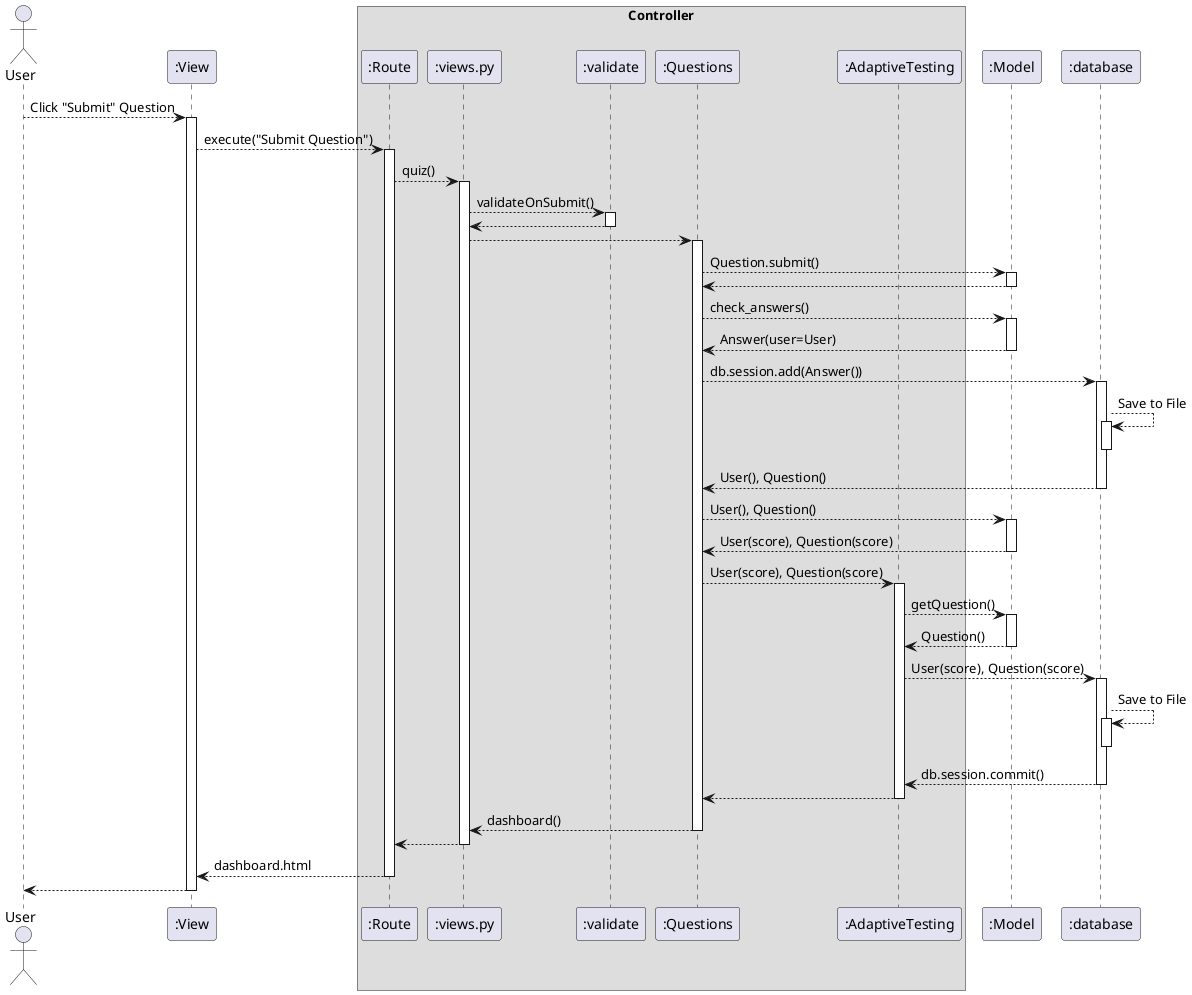 @startuml
Actor User as user
Participant ":View" as view
box Controller
participant ":Route" as Route
participant ":views.py" as views
participant ":validate" as validate
participant ":Questions" as qns
participant ":AdaptiveTesting" as ML
end box
Participant ":Model" as model
Participant ":database" as database


user --> view : Click "Submit" Question
activate view

view --> Route : execute("Submit Question")
activate Route

Route --> views : quiz()
activate views

views --> validate : validateOnSubmit()
activate validate

validate --> views
deactivate validate

views --> qns
activate qns

qns --> model : Question.submit()
activate model

model --> qns
deactivate model

qns --> model : check_answers()
activate model

model --> qns : Answer(user=User)
deactivate model

qns --> database : db.session.add(Answer())
activate database

database --> database : Save to File
activate database
deactivate database

database --> qns : User(), Question()
deactivate database

qns --> model : User(), Question()
activate model

model --> qns : User(score), Question(score)
deactivate model

qns --> ML : User(score), Question(score)
activate ML

ML --> model : getQuestion()
activate model

model --> ML : Question()
deactivate model

ML --> database : User(score), Question(score)
activate database

database --> database : Save to File
activate database
deactivate database

database --> ML : db.session.commit()
deactivate database

ML --> qns
deactivate ML

qns --> views : dashboard()
deactivate qns

views --> Route
deactivate views

Route --> view : dashboard.html
deactivate Route

view --> user
deactivate view

@enduml